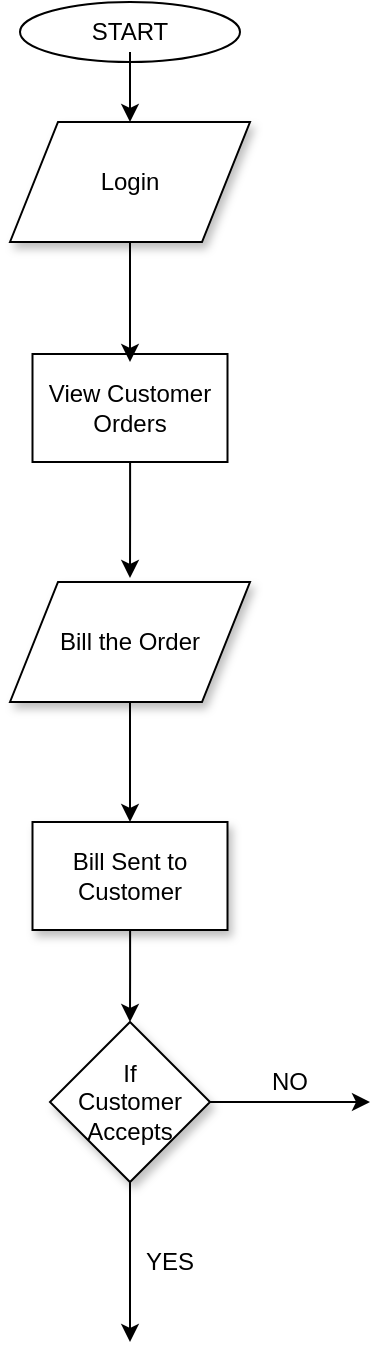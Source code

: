 <mxfile version="13.1.6" type="github">
  <diagram id="Z1raAA6gh114MOupmUsH" name="Page-1">
    <mxGraphModel dx="782" dy="430" grid="1" gridSize="10" guides="1" tooltips="1" connect="1" arrows="1" fold="1" page="1" pageScale="1" pageWidth="850" pageHeight="1100" math="0" shadow="0">
      <root>
        <mxCell id="0" />
        <mxCell id="1" parent="0" />
        <mxCell id="UJpPWXgscfE9Nbg8LadJ-1" value="" style="ellipse;whiteSpace=wrap;html=1;" parent="1" vertex="1">
          <mxGeometry x="340" y="30" width="110" height="30" as="geometry" />
        </mxCell>
        <mxCell id="stwm3qR8TZIVsBcd-epi-31" value="" style="edgeStyle=orthogonalEdgeStyle;rounded=0;orthogonalLoop=1;jettySize=auto;html=1;" parent="1" source="UJpPWXgscfE9Nbg8LadJ-2" target="stwm3qR8TZIVsBcd-epi-28" edge="1">
          <mxGeometry relative="1" as="geometry" />
        </mxCell>
        <mxCell id="UJpPWXgscfE9Nbg8LadJ-2" value="START" style="text;html=1;strokeColor=none;fillColor=none;align=center;verticalAlign=middle;whiteSpace=wrap;rounded=0;" parent="1" vertex="1">
          <mxGeometry x="375" y="35" width="40" height="20" as="geometry" />
        </mxCell>
        <mxCell id="stwm3qR8TZIVsBcd-epi-17" value="" style="edgeStyle=orthogonalEdgeStyle;rounded=0;orthogonalLoop=1;jettySize=auto;html=1;entryX=0.5;entryY=0;entryDx=0;entryDy=0;" parent="1" source="UJpPWXgscfE9Nbg8LadJ-14" edge="1">
          <mxGeometry relative="1" as="geometry">
            <mxPoint x="395" y="318" as="targetPoint" />
          </mxGeometry>
        </mxCell>
        <mxCell id="UJpPWXgscfE9Nbg8LadJ-14" value="" style="rounded=0;whiteSpace=wrap;html=1;" parent="1" vertex="1">
          <mxGeometry x="346.25" y="206" width="97.5" height="54" as="geometry" />
        </mxCell>
        <mxCell id="UJpPWXgscfE9Nbg8LadJ-19" value="View Customer Orders" style="text;html=1;strokeColor=none;fillColor=none;align=center;verticalAlign=middle;whiteSpace=wrap;rounded=0;" parent="1" vertex="1">
          <mxGeometry x="350" y="223" width="90" height="20" as="geometry" />
        </mxCell>
        <mxCell id="stwm3qR8TZIVsBcd-epi-15" value="" style="edgeStyle=orthogonalEdgeStyle;rounded=0;orthogonalLoop=1;jettySize=auto;html=1;" parent="1" source="stwm3qR8TZIVsBcd-epi-5" target="stwm3qR8TZIVsBcd-epi-7" edge="1">
          <mxGeometry relative="1" as="geometry" />
        </mxCell>
        <mxCell id="stwm3qR8TZIVsBcd-epi-5" value="" style="rounded=0;whiteSpace=wrap;html=1;shadow=1;" parent="1" vertex="1">
          <mxGeometry x="346.25" y="440" width="97.5" height="54" as="geometry" />
        </mxCell>
        <mxCell id="stwm3qR8TZIVsBcd-epi-6" value="Bill Sent to Customer" style="text;html=1;strokeColor=none;fillColor=none;align=center;verticalAlign=middle;whiteSpace=wrap;rounded=0;shadow=1;" parent="1" vertex="1">
          <mxGeometry x="350" y="457" width="90" height="20" as="geometry" />
        </mxCell>
        <mxCell id="LsZDqBqnOP4JnVnYVQKs-15" value="" style="edgeStyle=orthogonalEdgeStyle;rounded=0;orthogonalLoop=1;jettySize=auto;html=1;" edge="1" parent="1" source="stwm3qR8TZIVsBcd-epi-7">
          <mxGeometry relative="1" as="geometry">
            <mxPoint x="395" y="700" as="targetPoint" />
          </mxGeometry>
        </mxCell>
        <mxCell id="LsZDqBqnOP4JnVnYVQKs-19" value="" style="edgeStyle=orthogonalEdgeStyle;rounded=0;orthogonalLoop=1;jettySize=auto;html=1;" edge="1" parent="1" source="stwm3qR8TZIVsBcd-epi-7">
          <mxGeometry relative="1" as="geometry">
            <mxPoint x="515" y="580" as="targetPoint" />
          </mxGeometry>
        </mxCell>
        <mxCell id="stwm3qR8TZIVsBcd-epi-7" value="" style="rhombus;whiteSpace=wrap;html=1;shadow=1;" parent="1" vertex="1">
          <mxGeometry x="355" y="540" width="80" height="80" as="geometry" />
        </mxCell>
        <mxCell id="stwm3qR8TZIVsBcd-epi-26" value="" style="edgeStyle=orthogonalEdgeStyle;rounded=0;orthogonalLoop=1;jettySize=auto;html=1;" parent="1" source="stwm3qR8TZIVsBcd-epi-24" edge="1">
          <mxGeometry relative="1" as="geometry">
            <mxPoint x="395" y="440" as="targetPoint" />
          </mxGeometry>
        </mxCell>
        <mxCell id="stwm3qR8TZIVsBcd-epi-24" value="" style="shape=parallelogram;perimeter=parallelogramPerimeter;whiteSpace=wrap;html=1;shadow=1;" parent="1" vertex="1">
          <mxGeometry x="335" y="320" width="120" height="60" as="geometry" />
        </mxCell>
        <mxCell id="stwm3qR8TZIVsBcd-epi-27" value="Bill the Order" style="text;html=1;strokeColor=none;fillColor=none;align=center;verticalAlign=middle;whiteSpace=wrap;rounded=0;shadow=1;" parent="1" vertex="1">
          <mxGeometry x="350" y="340" width="90" height="20" as="geometry" />
        </mxCell>
        <mxCell id="stwm3qR8TZIVsBcd-epi-30" value="" style="edgeStyle=orthogonalEdgeStyle;rounded=0;orthogonalLoop=1;jettySize=auto;html=1;" parent="1" source="stwm3qR8TZIVsBcd-epi-28" edge="1">
          <mxGeometry relative="1" as="geometry">
            <mxPoint x="395" y="210" as="targetPoint" />
          </mxGeometry>
        </mxCell>
        <mxCell id="stwm3qR8TZIVsBcd-epi-28" value="" style="shape=parallelogram;perimeter=parallelogramPerimeter;whiteSpace=wrap;html=1;shadow=1;" parent="1" vertex="1">
          <mxGeometry x="335" y="90" width="120" height="60" as="geometry" />
        </mxCell>
        <mxCell id="stwm3qR8TZIVsBcd-epi-29" value="Login" style="text;html=1;strokeColor=none;fillColor=none;align=center;verticalAlign=middle;whiteSpace=wrap;rounded=0;" parent="1" vertex="1">
          <mxGeometry x="375" y="110" width="40" height="20" as="geometry" />
        </mxCell>
        <mxCell id="stwm3qR8TZIVsBcd-epi-52" value="If Customer Accepts" style="text;html=1;strokeColor=none;fillColor=none;align=center;verticalAlign=middle;whiteSpace=wrap;rounded=0;shadow=1;" parent="1" vertex="1">
          <mxGeometry x="375" y="570" width="40" height="20" as="geometry" />
        </mxCell>
        <mxCell id="LsZDqBqnOP4JnVnYVQKs-17" value="YES" style="text;html=1;strokeColor=none;fillColor=none;align=center;verticalAlign=middle;whiteSpace=wrap;rounded=0;" vertex="1" parent="1">
          <mxGeometry x="395" y="650" width="40" height="20" as="geometry" />
        </mxCell>
        <mxCell id="LsZDqBqnOP4JnVnYVQKs-21" value="NO" style="text;html=1;strokeColor=none;fillColor=none;align=center;verticalAlign=middle;whiteSpace=wrap;rounded=0;" vertex="1" parent="1">
          <mxGeometry x="455" y="560" width="40" height="20" as="geometry" />
        </mxCell>
      </root>
    </mxGraphModel>
  </diagram>
</mxfile>
